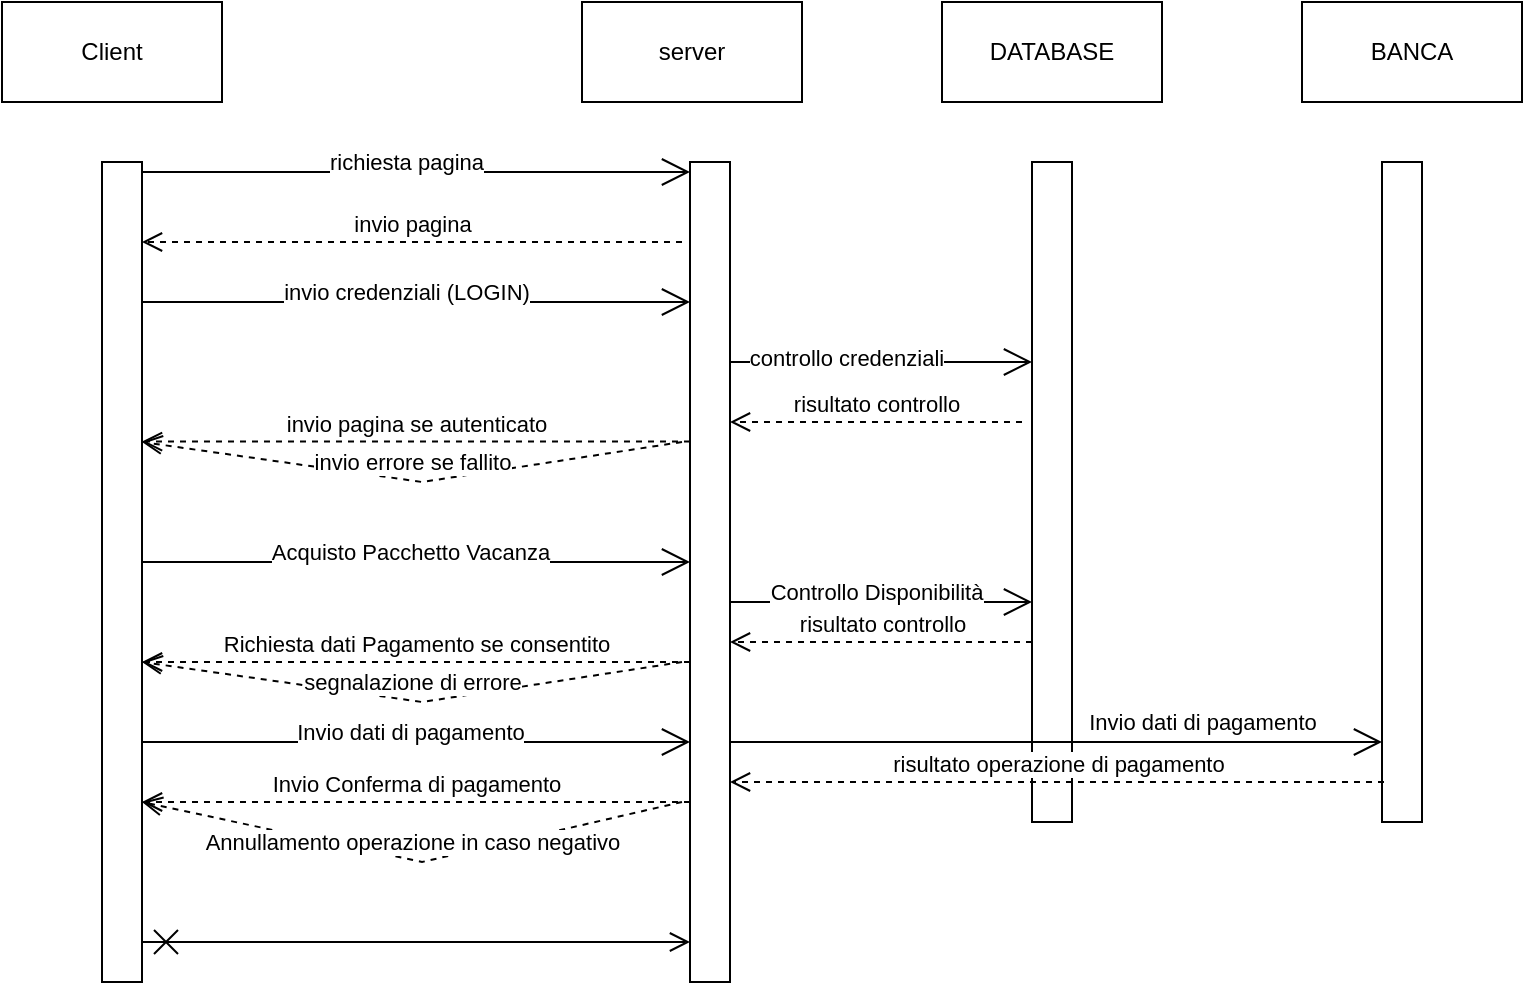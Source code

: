 <mxfile version="22.1.3" type="device">
  <diagram id="C5RBs43oDa-KdzZeNtuy" name="Page-1">
    <mxGraphModel dx="1400" dy="712" grid="1" gridSize="10" guides="1" tooltips="1" connect="1" arrows="1" fold="1" page="1" pageScale="1" pageWidth="827" pageHeight="1169" math="0" shadow="0">
      <root>
        <mxCell id="WIyWlLk6GJQsqaUBKTNV-0" />
        <mxCell id="WIyWlLk6GJQsqaUBKTNV-1" parent="WIyWlLk6GJQsqaUBKTNV-0" />
        <mxCell id="avsA689wlGiBtVBmaucZ-0" value="Client" style="html=1;whiteSpace=wrap;" parent="WIyWlLk6GJQsqaUBKTNV-1" vertex="1">
          <mxGeometry x="60" y="70" width="110" height="50" as="geometry" />
        </mxCell>
        <mxCell id="avsA689wlGiBtVBmaucZ-1" value="server" style="html=1;whiteSpace=wrap;" parent="WIyWlLk6GJQsqaUBKTNV-1" vertex="1">
          <mxGeometry x="350" y="70" width="110" height="50" as="geometry" />
        </mxCell>
        <mxCell id="avsA689wlGiBtVBmaucZ-2" value="" style="html=1;points=[[0,0,0,0,5],[0,1,0,0,-5],[1,0,0,0,5],[1,1,0,0,-5]];perimeter=orthogonalPerimeter;outlineConnect=0;targetShapes=umlLifeline;portConstraint=eastwest;newEdgeStyle={&quot;curved&quot;:0,&quot;rounded&quot;:0};" parent="WIyWlLk6GJQsqaUBKTNV-1" vertex="1">
          <mxGeometry x="110" y="150" width="20" height="410" as="geometry" />
        </mxCell>
        <mxCell id="avsA689wlGiBtVBmaucZ-3" value="" style="html=1;points=[[0,0,0,0,5],[0,1,0,0,-5],[1,0,0,0,5],[1,1,0,0,-5]];perimeter=orthogonalPerimeter;outlineConnect=0;targetShapes=umlLifeline;portConstraint=eastwest;newEdgeStyle={&quot;curved&quot;:0,&quot;rounded&quot;:0};" parent="WIyWlLk6GJQsqaUBKTNV-1" vertex="1">
          <mxGeometry x="404" y="150" width="20" height="410" as="geometry" />
        </mxCell>
        <mxCell id="avsA689wlGiBtVBmaucZ-4" value="" style="endArrow=open;endFill=1;endSize=12;html=1;rounded=0;exitX=1;exitY=0;exitDx=0;exitDy=5;exitPerimeter=0;" parent="WIyWlLk6GJQsqaUBKTNV-1" source="avsA689wlGiBtVBmaucZ-2" target="avsA689wlGiBtVBmaucZ-3" edge="1">
          <mxGeometry width="160" relative="1" as="geometry">
            <mxPoint x="460" y="280" as="sourcePoint" />
            <mxPoint x="620" y="280" as="targetPoint" />
          </mxGeometry>
        </mxCell>
        <mxCell id="avsA689wlGiBtVBmaucZ-5" value="richiesta pagina" style="edgeLabel;html=1;align=center;verticalAlign=middle;resizable=0;points=[];" parent="avsA689wlGiBtVBmaucZ-4" vertex="1" connectable="0">
          <mxGeometry x="-0.038" y="5" relative="1" as="geometry">
            <mxPoint as="offset" />
          </mxGeometry>
        </mxCell>
        <mxCell id="avsA689wlGiBtVBmaucZ-6" value="invio pagina" style="html=1;verticalAlign=bottom;endArrow=open;dashed=1;endSize=8;curved=0;rounded=0;" parent="WIyWlLk6GJQsqaUBKTNV-1" target="avsA689wlGiBtVBmaucZ-2" edge="1">
          <mxGeometry relative="1" as="geometry">
            <mxPoint x="400" y="190" as="sourcePoint" />
            <mxPoint x="500" y="280" as="targetPoint" />
          </mxGeometry>
        </mxCell>
        <mxCell id="avsA689wlGiBtVBmaucZ-7" value="" style="endArrow=open;endFill=1;endSize=12;html=1;rounded=0;" parent="WIyWlLk6GJQsqaUBKTNV-1" source="avsA689wlGiBtVBmaucZ-2" target="avsA689wlGiBtVBmaucZ-3" edge="1">
          <mxGeometry width="160" relative="1" as="geometry">
            <mxPoint x="270" y="240" as="sourcePoint" />
            <mxPoint x="410" y="240" as="targetPoint" />
            <Array as="points">
              <mxPoint x="320" y="220" />
            </Array>
          </mxGeometry>
        </mxCell>
        <mxCell id="avsA689wlGiBtVBmaucZ-8" value="invio credenziali (LOGIN)" style="edgeLabel;html=1;align=center;verticalAlign=middle;resizable=0;points=[];" parent="avsA689wlGiBtVBmaucZ-7" vertex="1" connectable="0">
          <mxGeometry x="-0.038" y="5" relative="1" as="geometry">
            <mxPoint as="offset" />
          </mxGeometry>
        </mxCell>
        <mxCell id="avsA689wlGiBtVBmaucZ-9" value="DATABASE" style="html=1;whiteSpace=wrap;" parent="WIyWlLk6GJQsqaUBKTNV-1" vertex="1">
          <mxGeometry x="530" y="70" width="110" height="50" as="geometry" />
        </mxCell>
        <mxCell id="avsA689wlGiBtVBmaucZ-10" value="" style="html=1;points=[[0,0,0,0,5],[0,1,0,0,-5],[1,0,0,0,5],[1,1,0,0,-5]];perimeter=orthogonalPerimeter;outlineConnect=0;targetShapes=umlLifeline;portConstraint=eastwest;newEdgeStyle={&quot;curved&quot;:0,&quot;rounded&quot;:0};" parent="WIyWlLk6GJQsqaUBKTNV-1" vertex="1">
          <mxGeometry x="575" y="150" width="20" height="330" as="geometry" />
        </mxCell>
        <mxCell id="avsA689wlGiBtVBmaucZ-12" value="" style="endArrow=open;endFill=1;endSize=12;html=1;rounded=0;" parent="WIyWlLk6GJQsqaUBKTNV-1" source="avsA689wlGiBtVBmaucZ-3" target="avsA689wlGiBtVBmaucZ-10" edge="1">
          <mxGeometry width="160" relative="1" as="geometry">
            <mxPoint x="430" y="250" as="sourcePoint" />
            <mxPoint x="570" y="250" as="targetPoint" />
            <Array as="points">
              <mxPoint x="530" y="250" />
              <mxPoint x="540" y="250" />
            </Array>
          </mxGeometry>
        </mxCell>
        <mxCell id="avsA689wlGiBtVBmaucZ-15" value="controllo credenziali" style="edgeLabel;html=1;align=center;verticalAlign=middle;resizable=0;points=[];" parent="avsA689wlGiBtVBmaucZ-12" vertex="1" connectable="0">
          <mxGeometry x="-0.237" y="2" relative="1" as="geometry">
            <mxPoint as="offset" />
          </mxGeometry>
        </mxCell>
        <mxCell id="avsA689wlGiBtVBmaucZ-16" value="risultato controllo" style="html=1;verticalAlign=bottom;endArrow=open;dashed=1;endSize=8;curved=0;rounded=0;" parent="WIyWlLk6GJQsqaUBKTNV-1" target="avsA689wlGiBtVBmaucZ-3" edge="1">
          <mxGeometry relative="1" as="geometry">
            <mxPoint x="570" y="280" as="sourcePoint" />
            <mxPoint x="250" y="290" as="targetPoint" />
            <Array as="points">
              <mxPoint x="540" y="280" />
              <mxPoint x="500" y="280" />
            </Array>
          </mxGeometry>
        </mxCell>
        <mxCell id="avsA689wlGiBtVBmaucZ-17" value="invio pagina se autenticato" style="html=1;verticalAlign=bottom;endArrow=open;dashed=1;endSize=8;curved=0;rounded=0;entryX=1;entryY=0.341;entryDx=0;entryDy=0;entryPerimeter=0;" parent="WIyWlLk6GJQsqaUBKTNV-1" source="avsA689wlGiBtVBmaucZ-3" target="avsA689wlGiBtVBmaucZ-2" edge="1">
          <mxGeometry relative="1" as="geometry">
            <mxPoint x="150" y="300" as="sourcePoint" />
            <mxPoint x="160" y="290" as="targetPoint" />
          </mxGeometry>
        </mxCell>
        <mxCell id="avsA689wlGiBtVBmaucZ-18" value="" style="endArrow=open;startArrow=cross;endFill=0;startFill=0;endSize=8;startSize=10;html=1;rounded=0;exitX=1;exitY=1;exitDx=0;exitDy=-5;exitPerimeter=0;" parent="WIyWlLk6GJQsqaUBKTNV-1" edge="1">
          <mxGeometry width="160" relative="1" as="geometry">
            <mxPoint x="130" y="540" as="sourcePoint" />
            <mxPoint x="404" y="540" as="targetPoint" />
            <Array as="points">
              <mxPoint x="290" y="540" />
            </Array>
          </mxGeometry>
        </mxCell>
        <mxCell id="avsA689wlGiBtVBmaucZ-19" value="invio errore se fallito" style="html=1;verticalAlign=bottom;endArrow=open;dashed=1;endSize=8;curved=0;rounded=0;" parent="WIyWlLk6GJQsqaUBKTNV-1" edge="1">
          <mxGeometry relative="1" as="geometry">
            <mxPoint x="400" y="290" as="sourcePoint" />
            <mxPoint x="130" y="290" as="targetPoint" />
            <Array as="points">
              <mxPoint x="270" y="310" />
            </Array>
          </mxGeometry>
        </mxCell>
        <mxCell id="JQFmlIK4Ln1IKjXOVSDc-0" value="" style="endArrow=open;endFill=1;endSize=12;html=1;rounded=0;" parent="WIyWlLk6GJQsqaUBKTNV-1" edge="1">
          <mxGeometry width="160" relative="1" as="geometry">
            <mxPoint x="130" y="350" as="sourcePoint" />
            <mxPoint x="404" y="350" as="targetPoint" />
          </mxGeometry>
        </mxCell>
        <mxCell id="JQFmlIK4Ln1IKjXOVSDc-1" value="Acquisto Pacchetto Vacanza" style="edgeLabel;html=1;align=center;verticalAlign=middle;resizable=0;points=[];" parent="JQFmlIK4Ln1IKjXOVSDc-0" vertex="1" connectable="0">
          <mxGeometry x="-0.038" y="5" relative="1" as="geometry">
            <mxPoint x="2" as="offset" />
          </mxGeometry>
        </mxCell>
        <mxCell id="JQFmlIK4Ln1IKjXOVSDc-2" value="" style="endArrow=open;endFill=1;endSize=12;html=1;rounded=0;exitX=1;exitY=0;exitDx=0;exitDy=5;exitPerimeter=0;" parent="WIyWlLk6GJQsqaUBKTNV-1" edge="1">
          <mxGeometry width="160" relative="1" as="geometry">
            <mxPoint x="424" y="370" as="sourcePoint" />
            <mxPoint x="575" y="370" as="targetPoint" />
          </mxGeometry>
        </mxCell>
        <mxCell id="JQFmlIK4Ln1IKjXOVSDc-3" value="Controllo Disponibilità" style="edgeLabel;html=1;align=center;verticalAlign=middle;resizable=0;points=[];" parent="JQFmlIK4Ln1IKjXOVSDc-2" vertex="1" connectable="0">
          <mxGeometry x="-0.038" y="5" relative="1" as="geometry">
            <mxPoint as="offset" />
          </mxGeometry>
        </mxCell>
        <mxCell id="JQFmlIK4Ln1IKjXOVSDc-4" value="risultato controllo" style="html=1;verticalAlign=bottom;endArrow=open;dashed=1;endSize=8;curved=0;rounded=0;" parent="WIyWlLk6GJQsqaUBKTNV-1" edge="1">
          <mxGeometry relative="1" as="geometry">
            <mxPoint x="575" y="390" as="sourcePoint" />
            <mxPoint x="424" y="390" as="targetPoint" />
            <Array as="points">
              <mxPoint x="500" y="390" />
            </Array>
          </mxGeometry>
        </mxCell>
        <mxCell id="JQFmlIK4Ln1IKjXOVSDc-5" value="segnalazione di errore" style="html=1;verticalAlign=bottom;endArrow=open;dashed=1;endSize=8;curved=0;rounded=0;" parent="WIyWlLk6GJQsqaUBKTNV-1" edge="1">
          <mxGeometry relative="1" as="geometry">
            <mxPoint x="400" y="400" as="sourcePoint" />
            <mxPoint x="130" y="400" as="targetPoint" />
            <Array as="points">
              <mxPoint x="270" y="420" />
            </Array>
          </mxGeometry>
        </mxCell>
        <mxCell id="LPjm_ZOm0Oc8SJfH_T03-0" value="BANCA" style="html=1;whiteSpace=wrap;" vertex="1" parent="WIyWlLk6GJQsqaUBKTNV-1">
          <mxGeometry x="710" y="70" width="110" height="50" as="geometry" />
        </mxCell>
        <mxCell id="LPjm_ZOm0Oc8SJfH_T03-1" value="" style="html=1;points=[[0,0,0,0,5],[0,1,0,0,-5],[1,0,0,0,5],[1,1,0,0,-5]];perimeter=orthogonalPerimeter;outlineConnect=0;targetShapes=umlLifeline;portConstraint=eastwest;newEdgeStyle={&quot;curved&quot;:0,&quot;rounded&quot;:0};" vertex="1" parent="WIyWlLk6GJQsqaUBKTNV-1">
          <mxGeometry x="750" y="150" width="20" height="330" as="geometry" />
        </mxCell>
        <mxCell id="LPjm_ZOm0Oc8SJfH_T03-2" value="Richiesta dati Pagamento se consentito" style="html=1;verticalAlign=bottom;endArrow=open;dashed=1;endSize=8;curved=0;rounded=0;" edge="1" parent="WIyWlLk6GJQsqaUBKTNV-1">
          <mxGeometry relative="1" as="geometry">
            <mxPoint x="404" y="400" as="sourcePoint" />
            <mxPoint x="130" y="400" as="targetPoint" />
          </mxGeometry>
        </mxCell>
        <mxCell id="LPjm_ZOm0Oc8SJfH_T03-3" value="" style="endArrow=open;endFill=1;endSize=12;html=1;rounded=0;" edge="1" parent="WIyWlLk6GJQsqaUBKTNV-1">
          <mxGeometry width="160" relative="1" as="geometry">
            <mxPoint x="130" y="440" as="sourcePoint" />
            <mxPoint x="404" y="440" as="targetPoint" />
            <Array as="points">
              <mxPoint x="176" y="440" />
            </Array>
          </mxGeometry>
        </mxCell>
        <mxCell id="LPjm_ZOm0Oc8SJfH_T03-4" value="Invio dati di pagamento" style="edgeLabel;html=1;align=center;verticalAlign=middle;resizable=0;points=[];" vertex="1" connectable="0" parent="LPjm_ZOm0Oc8SJfH_T03-3">
          <mxGeometry x="-0.038" y="5" relative="1" as="geometry">
            <mxPoint x="2" as="offset" />
          </mxGeometry>
        </mxCell>
        <mxCell id="LPjm_ZOm0Oc8SJfH_T03-5" value="" style="endArrow=open;endFill=1;endSize=12;html=1;rounded=0;" edge="1" parent="WIyWlLk6GJQsqaUBKTNV-1" target="LPjm_ZOm0Oc8SJfH_T03-1">
          <mxGeometry width="160" relative="1" as="geometry">
            <mxPoint x="424" y="440" as="sourcePoint" />
            <mxPoint x="698" y="440" as="targetPoint" />
            <Array as="points">
              <mxPoint x="470" y="440" />
            </Array>
          </mxGeometry>
        </mxCell>
        <mxCell id="LPjm_ZOm0Oc8SJfH_T03-6" value="Invio dati di pagamento" style="edgeLabel;html=1;align=center;verticalAlign=middle;resizable=0;points=[];" vertex="1" connectable="0" parent="LPjm_ZOm0Oc8SJfH_T03-5">
          <mxGeometry x="-0.038" y="5" relative="1" as="geometry">
            <mxPoint x="79" y="-5" as="offset" />
          </mxGeometry>
        </mxCell>
        <mxCell id="LPjm_ZOm0Oc8SJfH_T03-7" value="risultato operazione di pagamento" style="html=1;verticalAlign=bottom;endArrow=open;dashed=1;endSize=8;curved=0;rounded=0;" edge="1" parent="WIyWlLk6GJQsqaUBKTNV-1" target="avsA689wlGiBtVBmaucZ-3">
          <mxGeometry relative="1" as="geometry">
            <mxPoint x="751" y="460" as="sourcePoint" />
            <mxPoint x="600" y="460" as="targetPoint" />
            <Array as="points" />
          </mxGeometry>
        </mxCell>
        <mxCell id="LPjm_ZOm0Oc8SJfH_T03-8" value="Invio Conferma di pagamento" style="html=1;verticalAlign=bottom;endArrow=open;dashed=1;endSize=8;curved=0;rounded=0;" edge="1" parent="WIyWlLk6GJQsqaUBKTNV-1">
          <mxGeometry relative="1" as="geometry">
            <mxPoint x="404" y="470" as="sourcePoint" />
            <mxPoint x="130" y="470" as="targetPoint" />
            <Array as="points" />
          </mxGeometry>
        </mxCell>
        <mxCell id="LPjm_ZOm0Oc8SJfH_T03-9" value="Annullamento operazione in caso negativo" style="html=1;verticalAlign=bottom;endArrow=open;dashed=1;endSize=8;curved=0;rounded=0;" edge="1" parent="WIyWlLk6GJQsqaUBKTNV-1">
          <mxGeometry relative="1" as="geometry">
            <mxPoint x="400" y="470" as="sourcePoint" />
            <mxPoint x="130" y="470" as="targetPoint" />
            <Array as="points">
              <mxPoint x="270" y="500" />
            </Array>
          </mxGeometry>
        </mxCell>
      </root>
    </mxGraphModel>
  </diagram>
</mxfile>
